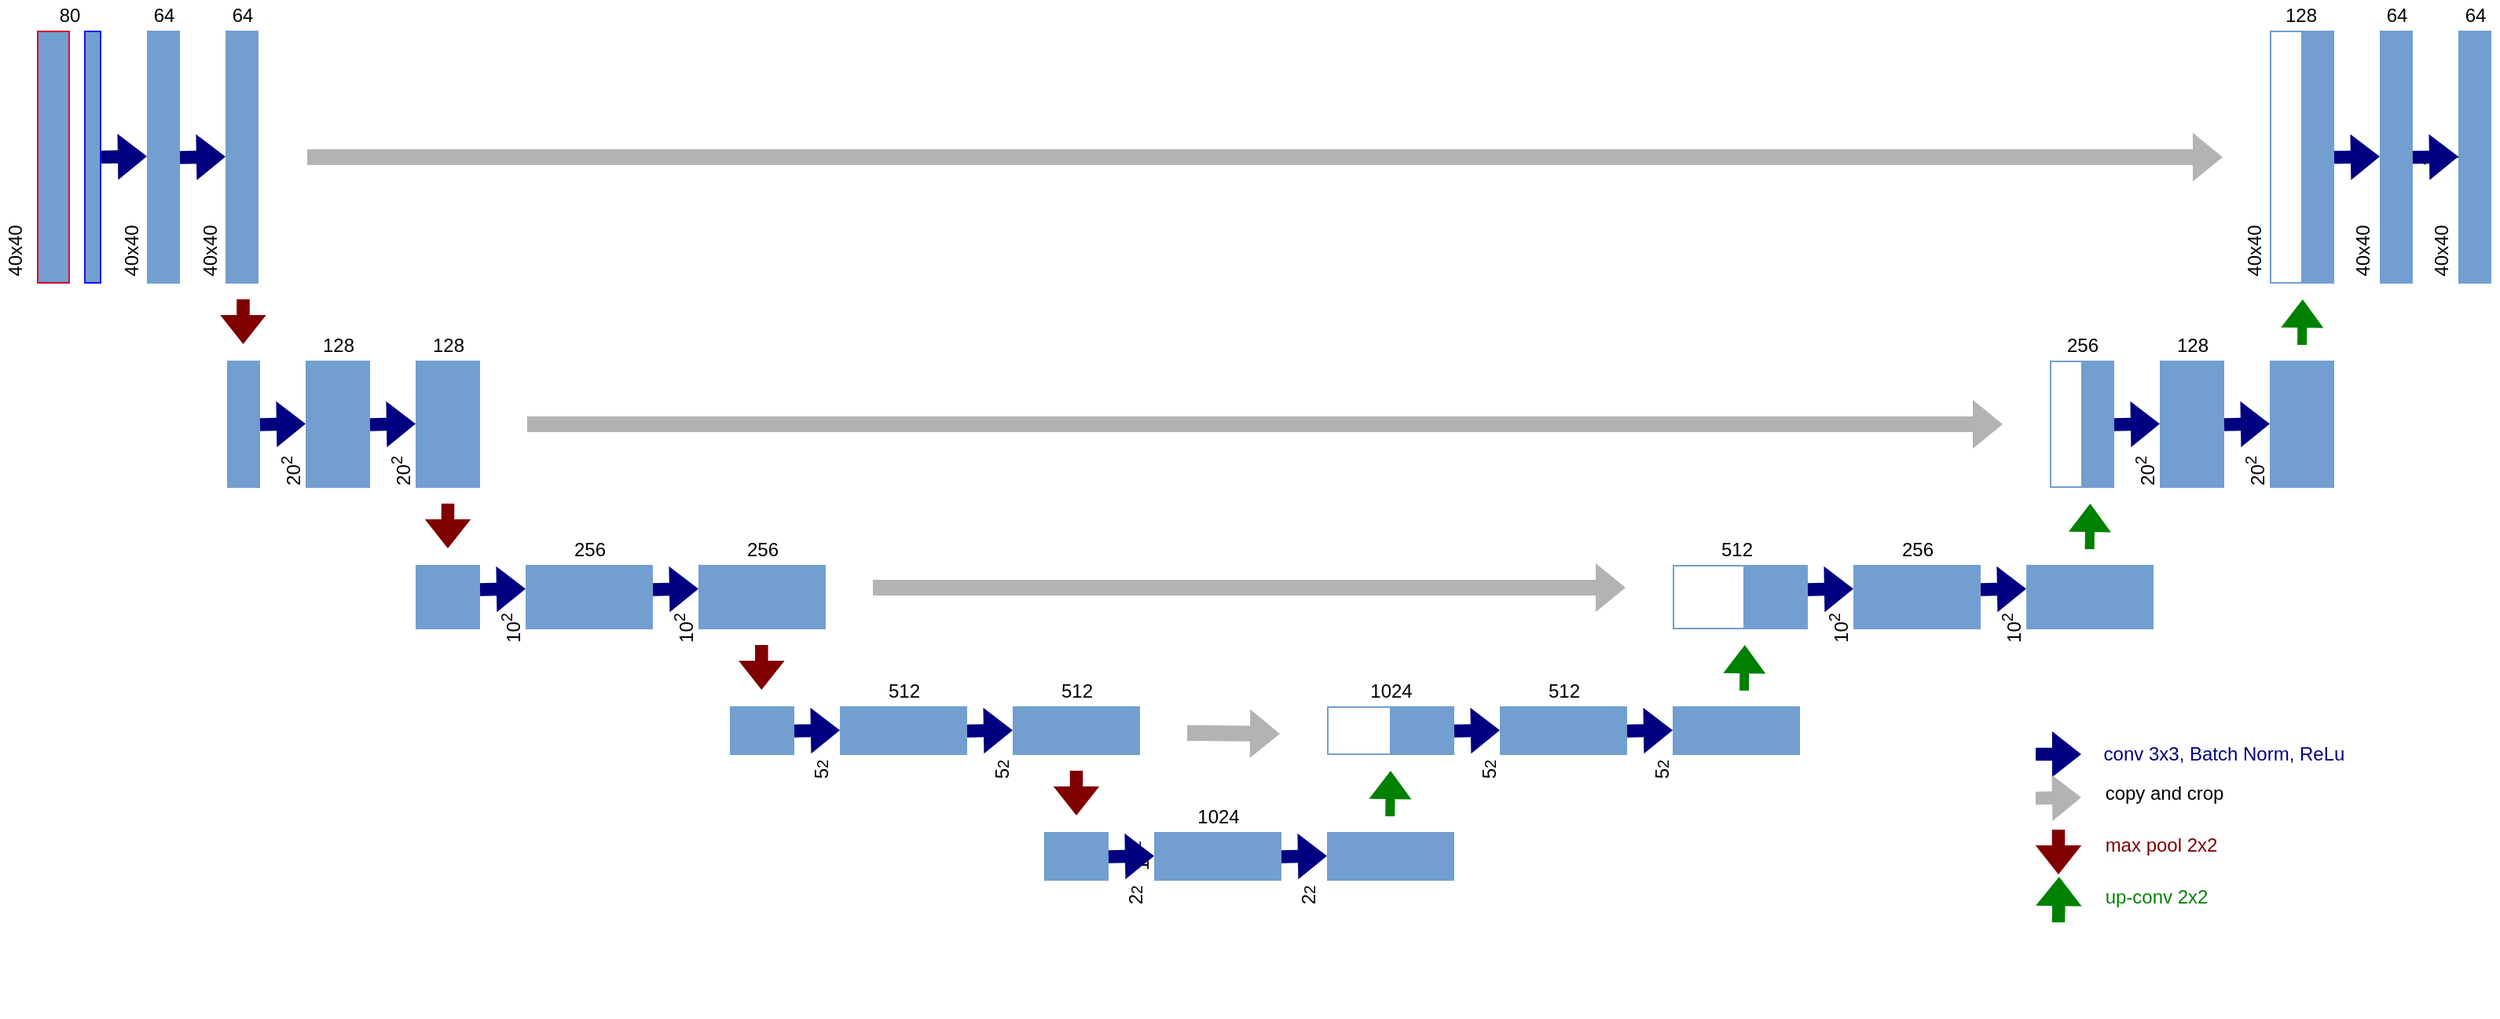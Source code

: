 <mxfile version="17.4.6" type="github">
  <diagram id="ypp5DjGhs4tE9Lc2tg0N" name="Page-1">
    <mxGraphModel dx="1918" dy="881" grid="1" gridSize="10" guides="1" tooltips="1" connect="1" arrows="1" fold="1" page="1" pageScale="1" pageWidth="10000" pageHeight="10000" math="0" shadow="0">
      <root>
        <mxCell id="0" />
        <mxCell id="1" parent="0" />
        <mxCell id="xnNpgqGrCbHzRgiXPUvK-127" value="" style="group" vertex="1" connectable="0" parent="1">
          <mxGeometry x="70" y="300" width="1555" height="647.5" as="geometry" />
        </mxCell>
        <mxCell id="SPQnVZBuOhSP_aongafS-5" value="" style="shape=flexArrow;endArrow=classic;html=1;rounded=0;fillColor=#b3b3b3;strokeColor=none;" parent="xnNpgqGrCbHzRgiXPUvK-127" edge="1">
          <mxGeometry width="50" height="50" relative="1" as="geometry">
            <mxPoint x="160" y="100" as="sourcePoint" />
            <mxPoint x="1380" y="100" as="targetPoint" />
          </mxGeometry>
        </mxCell>
        <mxCell id="SPQnVZBuOhSP_aongafS-10" value="" style="shape=flexArrow;endArrow=classic;html=1;rounded=0;fillColor=#800000;width=8.269;endSize=5.85;strokeColor=none;" parent="xnNpgqGrCbHzRgiXPUvK-127" edge="1">
          <mxGeometry width="50" height="50" relative="1" as="geometry">
            <mxPoint x="119.76" y="190" as="sourcePoint" />
            <mxPoint x="119.76" y="219.5" as="targetPoint" />
          </mxGeometry>
        </mxCell>
        <mxCell id="SPQnVZBuOhSP_aongafS-35" value="" style="rounded=0;whiteSpace=wrap;html=1;fillColor=#729FCF;gradientColor=none;strokeColor=#729FCF;" parent="xnNpgqGrCbHzRgiXPUvK-127" vertex="1">
          <mxGeometry x="110" y="230" width="20" height="80" as="geometry" />
        </mxCell>
        <mxCell id="SPQnVZBuOhSP_aongafS-36" value="" style="rounded=0;whiteSpace=wrap;html=1;fillColor=#729FCF;gradientColor=none;strokeColor=#729FCF;" parent="xnNpgqGrCbHzRgiXPUvK-127" vertex="1">
          <mxGeometry x="160" y="230" width="20" height="80" as="geometry" />
        </mxCell>
        <mxCell id="SPQnVZBuOhSP_aongafS-37" value="" style="rounded=0;whiteSpace=wrap;html=1;fillColor=#729FCF;gradientColor=none;strokeColor=#729FCF;" parent="xnNpgqGrCbHzRgiXPUvK-127" vertex="1">
          <mxGeometry x="180" y="230" width="20" height="80" as="geometry" />
        </mxCell>
        <mxCell id="SPQnVZBuOhSP_aongafS-38" value="" style="rounded=0;whiteSpace=wrap;html=1;fillColor=#729FCF;gradientColor=none;strokeColor=#729FCF;" parent="xnNpgqGrCbHzRgiXPUvK-127" vertex="1">
          <mxGeometry x="230" y="230" width="20" height="80" as="geometry" />
        </mxCell>
        <mxCell id="SPQnVZBuOhSP_aongafS-39" value="" style="rounded=0;whiteSpace=wrap;html=1;fillColor=#729FCF;gradientColor=none;strokeColor=#729FCF;" parent="xnNpgqGrCbHzRgiXPUvK-127" vertex="1">
          <mxGeometry x="250" y="230" width="20" height="80" as="geometry" />
        </mxCell>
        <mxCell id="SPQnVZBuOhSP_aongafS-40" value="" style="shape=flexArrow;endArrow=classic;html=1;rounded=0;fillColor=#000080;width=8.269;endSize=5.85;strokeColor=none;" parent="xnNpgqGrCbHzRgiXPUvK-127" edge="1">
          <mxGeometry width="50" height="50" relative="1" as="geometry">
            <mxPoint x="130" y="270.22" as="sourcePoint" />
            <mxPoint x="160" y="269.72" as="targetPoint" />
          </mxGeometry>
        </mxCell>
        <mxCell id="SPQnVZBuOhSP_aongafS-41" value="" style="shape=flexArrow;endArrow=classic;html=1;rounded=0;fillColor=#000080;width=8.269;endSize=5.85;strokeColor=none;" parent="xnNpgqGrCbHzRgiXPUvK-127" edge="1">
          <mxGeometry width="50" height="50" relative="1" as="geometry">
            <mxPoint x="200" y="270.22" as="sourcePoint" />
            <mxPoint x="230" y="269.72" as="targetPoint" />
          </mxGeometry>
        </mxCell>
        <mxCell id="SPQnVZBuOhSP_aongafS-57" value="" style="shape=flexArrow;endArrow=classic;html=1;rounded=0;fillColor=#b3b3b3;strokeColor=none;" parent="xnNpgqGrCbHzRgiXPUvK-127" edge="1">
          <mxGeometry width="50" height="50" relative="1" as="geometry">
            <mxPoint x="300" y="270" as="sourcePoint" />
            <mxPoint x="1240" y="270" as="targetPoint" />
          </mxGeometry>
        </mxCell>
        <mxCell id="SPQnVZBuOhSP_aongafS-82" value="128" style="text;html=1;align=center;verticalAlign=middle;resizable=0;points=[];autosize=1;strokeColor=none;fillColor=none;" parent="xnNpgqGrCbHzRgiXPUvK-127" vertex="1">
          <mxGeometry x="160" y="210" width="40" height="20" as="geometry" />
        </mxCell>
        <mxCell id="SPQnVZBuOhSP_aongafS-83" value="128" style="text;html=1;align=center;verticalAlign=middle;resizable=0;points=[];autosize=1;strokeColor=none;fillColor=none;" parent="xnNpgqGrCbHzRgiXPUvK-127" vertex="1">
          <mxGeometry x="230" y="210" width="40" height="20" as="geometry" />
        </mxCell>
        <mxCell id="9s280RufrmUrVYKE8mkP-4" value="20&lt;sup&gt;2&lt;/sup&gt;" style="text;html=1;align=center;verticalAlign=middle;resizable=0;points=[];autosize=1;strokeColor=none;fillColor=none;rotation=-90;" parent="xnNpgqGrCbHzRgiXPUvK-127" vertex="1">
          <mxGeometry x="135" y="290" width="30" height="20" as="geometry" />
        </mxCell>
        <mxCell id="9s280RufrmUrVYKE8mkP-5" value="20&lt;sup&gt;2&lt;/sup&gt;" style="text;html=1;align=center;verticalAlign=middle;resizable=0;points=[];autosize=1;strokeColor=none;fillColor=none;rotation=-90;" parent="xnNpgqGrCbHzRgiXPUvK-127" vertex="1">
          <mxGeometry x="205" y="290" width="30" height="20" as="geometry" />
        </mxCell>
        <mxCell id="xnNpgqGrCbHzRgiXPUvK-20" value="" style="group" vertex="1" connectable="0" parent="xnNpgqGrCbHzRgiXPUvK-127">
          <mxGeometry width="134" height="185" as="geometry" />
        </mxCell>
        <mxCell id="SPQnVZBuOhSP_aongafS-6" value="" style="shape=flexArrow;endArrow=classic;html=1;rounded=0;fillColor=#000080;width=8.269;endSize=5.85;strokeColor=none;" parent="xnNpgqGrCbHzRgiXPUvK-20" edge="1">
          <mxGeometry width="50" height="50" relative="1" as="geometry">
            <mxPoint x="29" y="100" as="sourcePoint" />
            <mxPoint x="59" y="99.5" as="targetPoint" />
          </mxGeometry>
        </mxCell>
        <mxCell id="SPQnVZBuOhSP_aongafS-9" value="" style="shape=flexArrow;endArrow=classic;html=1;rounded=0;fillColor=#000080;width=8.269;endSize=5.85;strokeColor=none;" parent="xnNpgqGrCbHzRgiXPUvK-20" edge="1">
          <mxGeometry width="50" height="50" relative="1" as="geometry">
            <mxPoint x="79" y="100.25" as="sourcePoint" />
            <mxPoint x="109" y="99.75" as="targetPoint" />
          </mxGeometry>
        </mxCell>
        <mxCell id="SPQnVZBuOhSP_aongafS-13" value="" style="rounded=0;whiteSpace=wrap;html=1;fillColor=#729FCF;gradientColor=none;strokeColor=#1B0AFF;" parent="xnNpgqGrCbHzRgiXPUvK-20" vertex="1">
          <mxGeometry x="19" y="20" width="10" height="160" as="geometry" />
        </mxCell>
        <mxCell id="SPQnVZBuOhSP_aongafS-14" value="" style="rounded=0;whiteSpace=wrap;html=1;fillColor=#729FCF;gradientColor=none;strokeColor=#729FCF;" parent="xnNpgqGrCbHzRgiXPUvK-20" vertex="1">
          <mxGeometry x="59" y="20" width="20" height="160" as="geometry" />
        </mxCell>
        <mxCell id="SPQnVZBuOhSP_aongafS-15" value="" style="rounded=0;whiteSpace=wrap;html=1;fillColor=#729FCF;gradientColor=none;strokeColor=#729FCF;" parent="xnNpgqGrCbHzRgiXPUvK-20" vertex="1">
          <mxGeometry x="109" y="20" width="20" height="160" as="geometry" />
        </mxCell>
        <mxCell id="SPQnVZBuOhSP_aongafS-18" value="64" style="text;html=1;align=center;verticalAlign=middle;resizable=0;points=[];autosize=1;strokeColor=none;fillColor=none;" parent="xnNpgqGrCbHzRgiXPUvK-20" vertex="1">
          <mxGeometry x="104" width="30" height="20" as="geometry" />
        </mxCell>
        <mxCell id="SPQnVZBuOhSP_aongafS-19" value="64" style="text;html=1;align=center;verticalAlign=middle;resizable=0;points=[];autosize=1;strokeColor=none;fillColor=none;" parent="xnNpgqGrCbHzRgiXPUvK-20" vertex="1">
          <mxGeometry x="54" width="30" height="20" as="geometry" />
        </mxCell>
        <mxCell id="SPQnVZBuOhSP_aongafS-109" value="40x40" style="text;html=1;align=center;verticalAlign=middle;resizable=0;points=[];autosize=1;strokeColor=none;fillColor=none;rotation=-90;" parent="xnNpgqGrCbHzRgiXPUvK-20" vertex="1">
          <mxGeometry x="24" y="150" width="50" height="20" as="geometry" />
        </mxCell>
        <mxCell id="SPQnVZBuOhSP_aongafS-110" value="40x40" style="text;html=1;align=center;verticalAlign=middle;resizable=0;points=[];autosize=1;strokeColor=none;fillColor=none;rotation=-90;" parent="xnNpgqGrCbHzRgiXPUvK-20" vertex="1">
          <mxGeometry x="74" y="150" width="50" height="20" as="geometry" />
        </mxCell>
        <mxCell id="xnNpgqGrCbHzRgiXPUvK-1" value="80" style="text;html=1;align=center;verticalAlign=middle;resizable=0;points=[];autosize=1;strokeColor=none;fillColor=none;" vertex="1" parent="xnNpgqGrCbHzRgiXPUvK-20">
          <mxGeometry x="-6" width="30" height="20" as="geometry" />
        </mxCell>
        <mxCell id="xnNpgqGrCbHzRgiXPUvK-128" value="" style="rounded=0;whiteSpace=wrap;html=1;fillColor=#729FCF;gradientColor=none;strokeColor=#CF0C33;" vertex="1" parent="xnNpgqGrCbHzRgiXPUvK-20">
          <mxGeometry x="-11" y="20" width="20" height="160" as="geometry" />
        </mxCell>
        <mxCell id="xnNpgqGrCbHzRgiXPUvK-21" value="" style="group" vertex="1" connectable="0" parent="xnNpgqGrCbHzRgiXPUvK-127">
          <mxGeometry x="1090" y="330" width="295" height="110" as="geometry" />
        </mxCell>
        <mxCell id="9s280RufrmUrVYKE8mkP-8" value="10&lt;sup&gt;2&lt;/sup&gt;" style="text;html=1;align=center;verticalAlign=middle;resizable=0;points=[];autosize=1;strokeColor=none;fillColor=none;rotation=-90;" parent="xnNpgqGrCbHzRgiXPUvK-21" vertex="1">
          <mxGeometry x="30" y="60" width="30" height="20" as="geometry" />
        </mxCell>
        <mxCell id="9s280RufrmUrVYKE8mkP-9" value="10&lt;sup&gt;2&lt;/sup&gt;" style="text;html=1;align=center;verticalAlign=middle;resizable=0;points=[];autosize=1;strokeColor=none;fillColor=none;rotation=-90;" parent="xnNpgqGrCbHzRgiXPUvK-21" vertex="1">
          <mxGeometry x="140" y="60" width="30" height="20" as="geometry" />
        </mxCell>
        <mxCell id="xnNpgqGrCbHzRgiXPUvK-120" value="" style="shape=flexArrow;endArrow=classic;html=1;rounded=0;fillColor=#008000;width=6;endSize=5.68;strokeColor=none;" edge="1" parent="xnNpgqGrCbHzRgiXPUvK-21">
          <mxGeometry width="50" height="50" relative="1" as="geometry">
            <mxPoint x="-15" y="110.0" as="sourcePoint" />
            <mxPoint x="-14.59" y="80.0" as="targetPoint" />
          </mxGeometry>
        </mxCell>
        <mxCell id="xnNpgqGrCbHzRgiXPUvK-44" value="" style="group" vertex="1" connectable="0" parent="xnNpgqGrCbHzRgiXPUvK-127">
          <mxGeometry x="630" y="490" width="260" height="95" as="geometry" />
        </mxCell>
        <mxCell id="xnNpgqGrCbHzRgiXPUvK-22" value="10&lt;sup&gt;2&lt;/sup&gt;" style="text;html=1;align=center;verticalAlign=middle;resizable=0;points=[];autosize=1;strokeColor=none;fillColor=none;rotation=-90;" vertex="1" parent="xnNpgqGrCbHzRgiXPUvK-44">
          <mxGeometry x="45" y="45" width="30" height="20" as="geometry" />
        </mxCell>
        <mxCell id="xnNpgqGrCbHzRgiXPUvK-24" value="" style="shape=flexArrow;endArrow=classic;html=1;rounded=0;fillColor=#800000;width=8.269;endSize=5.85;strokeColor=none;" edge="1" parent="xnNpgqGrCbHzRgiXPUvK-44">
          <mxGeometry width="50" height="50" relative="1" as="geometry">
            <mxPoint x="20" as="sourcePoint" />
            <mxPoint x="20" y="29.5" as="targetPoint" />
          </mxGeometry>
        </mxCell>
        <mxCell id="xnNpgqGrCbHzRgiXPUvK-25" value="" style="rounded=0;whiteSpace=wrap;html=1;fillColor=#729FCF;gradientColor=none;strokeColor=#729FCF;" vertex="1" parent="xnNpgqGrCbHzRgiXPUvK-44">
          <mxGeometry x="20" y="40" width="20" height="30" as="geometry" />
        </mxCell>
        <mxCell id="xnNpgqGrCbHzRgiXPUvK-26" value="" style="rounded=0;whiteSpace=wrap;html=1;fillColor=#729FCF;gradientColor=none;strokeColor=#729FCF;" vertex="1" parent="xnNpgqGrCbHzRgiXPUvK-44">
          <mxGeometry y="40" width="20" height="30" as="geometry" />
        </mxCell>
        <mxCell id="xnNpgqGrCbHzRgiXPUvK-27" value="" style="shape=flexArrow;endArrow=classic;html=1;rounded=0;fillColor=#000080;width=8.269;endSize=5.85;strokeColor=none;" edge="1" parent="xnNpgqGrCbHzRgiXPUvK-44">
          <mxGeometry width="50" height="50" relative="1" as="geometry">
            <mxPoint x="40" y="55.21" as="sourcePoint" />
            <mxPoint x="70" y="54.71" as="targetPoint" />
          </mxGeometry>
        </mxCell>
        <mxCell id="xnNpgqGrCbHzRgiXPUvK-28" value="" style="shape=flexArrow;endArrow=classic;html=1;rounded=0;fillColor=#000080;width=8.269;endSize=5.85;strokeColor=none;" edge="1" parent="xnNpgqGrCbHzRgiXPUvK-44">
          <mxGeometry width="50" height="50" relative="1" as="geometry">
            <mxPoint x="150" y="55.21" as="sourcePoint" />
            <mxPoint x="180" y="54.71" as="targetPoint" />
          </mxGeometry>
        </mxCell>
        <mxCell id="xnNpgqGrCbHzRgiXPUvK-29" value="&lt;sup&gt;&lt;span style=&quot;font-size: 12px&quot;&gt;2&lt;/span&gt;2&lt;/sup&gt;" style="text;html=1;align=center;verticalAlign=middle;resizable=0;points=[];autosize=1;strokeColor=none;fillColor=none;rotation=-90;" vertex="1" parent="xnNpgqGrCbHzRgiXPUvK-44">
          <mxGeometry x="45" y="70" width="30" height="20" as="geometry" />
        </mxCell>
        <mxCell id="xnNpgqGrCbHzRgiXPUvK-30" value="&lt;sup&gt;&lt;span style=&quot;font-size: 12px&quot;&gt;2&lt;/span&gt;2&lt;/sup&gt;" style="text;html=1;align=center;verticalAlign=middle;resizable=0;points=[];autosize=1;strokeColor=none;fillColor=none;rotation=-90;" vertex="1" parent="xnNpgqGrCbHzRgiXPUvK-44">
          <mxGeometry x="155" y="70" width="30" height="20" as="geometry" />
        </mxCell>
        <mxCell id="xnNpgqGrCbHzRgiXPUvK-31" value="" style="group" vertex="1" connectable="0" parent="xnNpgqGrCbHzRgiXPUvK-44">
          <mxGeometry x="70" y="20" width="80" height="60" as="geometry" />
        </mxCell>
        <mxCell id="xnNpgqGrCbHzRgiXPUvK-32" value="" style="rounded=0;whiteSpace=wrap;html=1;fillColor=#729FCF;gradientColor=none;strokeColor=#729FCF;" vertex="1" parent="xnNpgqGrCbHzRgiXPUvK-31">
          <mxGeometry y="20" width="40" height="30" as="geometry" />
        </mxCell>
        <mxCell id="xnNpgqGrCbHzRgiXPUvK-33" value="" style="rounded=0;whiteSpace=wrap;html=1;fillColor=#729FCF;gradientColor=none;strokeColor=#729FCF;" vertex="1" parent="xnNpgqGrCbHzRgiXPUvK-31">
          <mxGeometry x="40" y="20" width="20" height="30" as="geometry" />
        </mxCell>
        <mxCell id="xnNpgqGrCbHzRgiXPUvK-34" value="" style="rounded=0;whiteSpace=wrap;html=1;fillColor=#729FCF;gradientColor=none;strokeColor=#729FCF;" vertex="1" parent="xnNpgqGrCbHzRgiXPUvK-31">
          <mxGeometry x="60" y="20" width="20" height="30" as="geometry" />
        </mxCell>
        <mxCell id="xnNpgqGrCbHzRgiXPUvK-35" value="1024" style="text;html=1;align=center;verticalAlign=middle;resizable=0;points=[];autosize=1;strokeColor=none;fillColor=none;" vertex="1" parent="xnNpgqGrCbHzRgiXPUvK-31">
          <mxGeometry x="20" width="40" height="20" as="geometry" />
        </mxCell>
        <mxCell id="xnNpgqGrCbHzRgiXPUvK-37" value="" style="rounded=0;whiteSpace=wrap;html=1;fillColor=#729FCF;gradientColor=none;strokeColor=#729FCF;" vertex="1" parent="xnNpgqGrCbHzRgiXPUvK-44">
          <mxGeometry x="180" y="40" width="40" height="30" as="geometry" />
        </mxCell>
        <mxCell id="xnNpgqGrCbHzRgiXPUvK-38" value="" style="rounded=0;whiteSpace=wrap;html=1;fillColor=#729FCF;gradientColor=none;strokeColor=#729FCF;" vertex="1" parent="xnNpgqGrCbHzRgiXPUvK-44">
          <mxGeometry x="220" y="40" width="20" height="30" as="geometry" />
        </mxCell>
        <mxCell id="xnNpgqGrCbHzRgiXPUvK-39" value="" style="rounded=0;whiteSpace=wrap;html=1;fillColor=#729FCF;gradientColor=none;strokeColor=#729FCF;" vertex="1" parent="xnNpgqGrCbHzRgiXPUvK-44">
          <mxGeometry x="240" y="40" width="20" height="30" as="geometry" />
        </mxCell>
        <mxCell id="xnNpgqGrCbHzRgiXPUvK-122" value="" style="shape=flexArrow;endArrow=classic;html=1;rounded=0;fillColor=#008000;width=6;endSize=5.68;strokeColor=none;" edge="1" parent="xnNpgqGrCbHzRgiXPUvK-44">
          <mxGeometry width="50" height="50" relative="1" as="geometry">
            <mxPoint x="219.59" y="30.0" as="sourcePoint" />
            <mxPoint x="220.0" y="-2.274e-13" as="targetPoint" />
          </mxGeometry>
        </mxCell>
        <mxCell id="xnNpgqGrCbHzRgiXPUvK-45" value="" style="shape=flexArrow;endArrow=classic;html=1;rounded=0;fillColor=#b3b3b3;strokeColor=none;" edge="1" parent="xnNpgqGrCbHzRgiXPUvK-127">
          <mxGeometry width="50" height="50" relative="1" as="geometry">
            <mxPoint x="520" y="374" as="sourcePoint" />
            <mxPoint x="1000" y="374" as="targetPoint" />
          </mxGeometry>
        </mxCell>
        <mxCell id="xnNpgqGrCbHzRgiXPUvK-46" value="" style="shape=flexArrow;endArrow=classic;html=1;rounded=0;fillColor=#b3b3b3;strokeColor=none;" edge="1" parent="xnNpgqGrCbHzRgiXPUvK-127">
          <mxGeometry width="50" height="50" relative="1" as="geometry">
            <mxPoint x="720" y="466.5" as="sourcePoint" />
            <mxPoint x="780" y="467" as="targetPoint" />
          </mxGeometry>
        </mxCell>
        <mxCell id="xnNpgqGrCbHzRgiXPUvK-63" value="" style="group" vertex="1" connectable="0" parent="xnNpgqGrCbHzRgiXPUvK-127">
          <mxGeometry x="430" y="400" width="260" height="95" as="geometry" />
        </mxCell>
        <mxCell id="xnNpgqGrCbHzRgiXPUvK-65" value="" style="shape=flexArrow;endArrow=classic;html=1;rounded=0;fillColor=#800000;width=8.269;endSize=5.85;strokeColor=none;" edge="1" parent="xnNpgqGrCbHzRgiXPUvK-63">
          <mxGeometry width="50" height="50" relative="1" as="geometry">
            <mxPoint x="19.67" y="10" as="sourcePoint" />
            <mxPoint x="19.67" y="39.5" as="targetPoint" />
          </mxGeometry>
        </mxCell>
        <mxCell id="xnNpgqGrCbHzRgiXPUvK-66" value="" style="rounded=0;whiteSpace=wrap;html=1;fillColor=#729FCF;gradientColor=none;strokeColor=#729FCF;" vertex="1" parent="xnNpgqGrCbHzRgiXPUvK-63">
          <mxGeometry x="20" y="50" width="20" height="30" as="geometry" />
        </mxCell>
        <mxCell id="xnNpgqGrCbHzRgiXPUvK-67" value="" style="rounded=0;whiteSpace=wrap;html=1;fillColor=#729FCF;gradientColor=none;strokeColor=#729FCF;" vertex="1" parent="xnNpgqGrCbHzRgiXPUvK-63">
          <mxGeometry y="50" width="20" height="30" as="geometry" />
        </mxCell>
        <mxCell id="xnNpgqGrCbHzRgiXPUvK-68" value="" style="shape=flexArrow;endArrow=classic;html=1;rounded=0;fillColor=#000080;width=8.269;endSize=5.85;strokeColor=none;" edge="1" parent="xnNpgqGrCbHzRgiXPUvK-63">
          <mxGeometry width="50" height="50" relative="1" as="geometry">
            <mxPoint x="40" y="65.21" as="sourcePoint" />
            <mxPoint x="70" y="64.71" as="targetPoint" />
          </mxGeometry>
        </mxCell>
        <mxCell id="xnNpgqGrCbHzRgiXPUvK-69" value="" style="shape=flexArrow;endArrow=classic;html=1;rounded=0;fillColor=#000080;width=8.269;endSize=5.85;strokeColor=none;" edge="1" parent="xnNpgqGrCbHzRgiXPUvK-63">
          <mxGeometry width="50" height="50" relative="1" as="geometry">
            <mxPoint x="150" y="65.21" as="sourcePoint" />
            <mxPoint x="180" y="64.71" as="targetPoint" />
          </mxGeometry>
        </mxCell>
        <mxCell id="xnNpgqGrCbHzRgiXPUvK-70" value="&lt;sup&gt;&lt;span style=&quot;font-size: 12px&quot;&gt;5&lt;/span&gt;2&lt;/sup&gt;" style="text;html=1;align=center;verticalAlign=middle;resizable=0;points=[];autosize=1;strokeColor=none;fillColor=none;rotation=-90;" vertex="1" parent="xnNpgqGrCbHzRgiXPUvK-63">
          <mxGeometry x="45" y="80" width="30" height="20" as="geometry" />
        </mxCell>
        <mxCell id="xnNpgqGrCbHzRgiXPUvK-71" value="&lt;sup&gt;&lt;span style=&quot;font-size: 12px&quot;&gt;5&lt;/span&gt;2&lt;/sup&gt;" style="text;html=1;align=center;verticalAlign=middle;resizable=0;points=[];autosize=1;strokeColor=none;fillColor=none;rotation=-90;" vertex="1" parent="xnNpgqGrCbHzRgiXPUvK-63">
          <mxGeometry x="160" y="80" width="30" height="20" as="geometry" />
        </mxCell>
        <mxCell id="xnNpgqGrCbHzRgiXPUvK-72" value="" style="group" vertex="1" connectable="0" parent="xnNpgqGrCbHzRgiXPUvK-63">
          <mxGeometry x="70" y="30" width="80" height="60" as="geometry" />
        </mxCell>
        <mxCell id="xnNpgqGrCbHzRgiXPUvK-73" value="" style="rounded=0;whiteSpace=wrap;html=1;fillColor=#729FCF;gradientColor=none;strokeColor=#729FCF;" vertex="1" parent="xnNpgqGrCbHzRgiXPUvK-72">
          <mxGeometry y="20" width="40" height="30" as="geometry" />
        </mxCell>
        <mxCell id="xnNpgqGrCbHzRgiXPUvK-74" value="" style="rounded=0;whiteSpace=wrap;html=1;fillColor=#729FCF;gradientColor=none;strokeColor=#729FCF;" vertex="1" parent="xnNpgqGrCbHzRgiXPUvK-72">
          <mxGeometry x="40" y="20" width="20" height="30" as="geometry" />
        </mxCell>
        <mxCell id="xnNpgqGrCbHzRgiXPUvK-75" value="" style="rounded=0;whiteSpace=wrap;html=1;fillColor=#729FCF;gradientColor=none;strokeColor=#729FCF;" vertex="1" parent="xnNpgqGrCbHzRgiXPUvK-72">
          <mxGeometry x="60" y="20" width="20" height="30" as="geometry" />
        </mxCell>
        <mxCell id="xnNpgqGrCbHzRgiXPUvK-76" value="512" style="text;html=1;align=center;verticalAlign=middle;resizable=0;points=[];autosize=1;strokeColor=none;fillColor=none;" vertex="1" parent="xnNpgqGrCbHzRgiXPUvK-72">
          <mxGeometry x="20" width="40" height="20" as="geometry" />
        </mxCell>
        <mxCell id="xnNpgqGrCbHzRgiXPUvK-77" value="" style="rounded=0;whiteSpace=wrap;html=1;fillColor=#729FCF;gradientColor=none;strokeColor=#729FCF;" vertex="1" parent="xnNpgqGrCbHzRgiXPUvK-63">
          <mxGeometry x="180" y="50" width="40" height="30" as="geometry" />
        </mxCell>
        <mxCell id="xnNpgqGrCbHzRgiXPUvK-78" value="" style="rounded=0;whiteSpace=wrap;html=1;fillColor=#729FCF;gradientColor=none;strokeColor=#729FCF;" vertex="1" parent="xnNpgqGrCbHzRgiXPUvK-63">
          <mxGeometry x="220" y="50" width="20" height="30" as="geometry" />
        </mxCell>
        <mxCell id="xnNpgqGrCbHzRgiXPUvK-79" value="" style="rounded=0;whiteSpace=wrap;html=1;fillColor=#729FCF;gradientColor=none;strokeColor=#729FCF;" vertex="1" parent="xnNpgqGrCbHzRgiXPUvK-63">
          <mxGeometry x="240" y="50" width="20" height="30" as="geometry" />
        </mxCell>
        <mxCell id="xnNpgqGrCbHzRgiXPUvK-80" value="512" style="text;html=1;align=center;verticalAlign=middle;resizable=0;points=[];autosize=1;strokeColor=none;fillColor=none;" vertex="1" parent="xnNpgqGrCbHzRgiXPUvK-63">
          <mxGeometry x="200" y="30" width="40" height="20" as="geometry" />
        </mxCell>
        <mxCell id="xnNpgqGrCbHzRgiXPUvK-93" value="" style="group" vertex="1" connectable="0" parent="xnNpgqGrCbHzRgiXPUvK-127">
          <mxGeometry x="810" y="450" width="300" height="35" as="geometry" />
        </mxCell>
        <mxCell id="xnNpgqGrCbHzRgiXPUvK-92" value="" style="rounded=0;whiteSpace=wrap;html=1;fillColor=#FFFFFF;gradientColor=none;strokeColor=#729FCF;" vertex="1" parent="xnNpgqGrCbHzRgiXPUvK-93">
          <mxGeometry width="40" height="30" as="geometry" />
        </mxCell>
        <mxCell id="xnNpgqGrCbHzRgiXPUvK-82" value="" style="rounded=0;whiteSpace=wrap;html=1;fillColor=#729FCF;gradientColor=none;strokeColor=#729FCF;" vertex="1" parent="xnNpgqGrCbHzRgiXPUvK-93">
          <mxGeometry x="60" width="20" height="30" as="geometry" />
        </mxCell>
        <mxCell id="xnNpgqGrCbHzRgiXPUvK-83" value="" style="rounded=0;whiteSpace=wrap;html=1;fillColor=#729FCF;gradientColor=none;strokeColor=#729FCF;" vertex="1" parent="xnNpgqGrCbHzRgiXPUvK-93">
          <mxGeometry x="40" width="20" height="30" as="geometry" />
        </mxCell>
        <mxCell id="xnNpgqGrCbHzRgiXPUvK-84" value="" style="shape=flexArrow;endArrow=classic;html=1;rounded=0;fillColor=#000080;width=8.269;endSize=5.85;strokeColor=none;" edge="1" parent="xnNpgqGrCbHzRgiXPUvK-93">
          <mxGeometry width="50" height="50" relative="1" as="geometry">
            <mxPoint x="80" y="15.21" as="sourcePoint" />
            <mxPoint x="110" y="14.71" as="targetPoint" />
          </mxGeometry>
        </mxCell>
        <mxCell id="xnNpgqGrCbHzRgiXPUvK-85" value="" style="shape=flexArrow;endArrow=classic;html=1;rounded=0;fillColor=#000080;width=8.269;endSize=5.85;strokeColor=none;" edge="1" parent="xnNpgqGrCbHzRgiXPUvK-93">
          <mxGeometry width="50" height="50" relative="1" as="geometry">
            <mxPoint x="190" y="15.21" as="sourcePoint" />
            <mxPoint x="220" y="14.71" as="targetPoint" />
          </mxGeometry>
        </mxCell>
        <mxCell id="xnNpgqGrCbHzRgiXPUvK-86" value="" style="rounded=0;whiteSpace=wrap;html=1;fillColor=#729FCF;gradientColor=none;strokeColor=#729FCF;" vertex="1" parent="xnNpgqGrCbHzRgiXPUvK-93">
          <mxGeometry x="110" width="40" height="30" as="geometry" />
        </mxCell>
        <mxCell id="xnNpgqGrCbHzRgiXPUvK-87" value="" style="rounded=0;whiteSpace=wrap;html=1;fillColor=#729FCF;gradientColor=none;strokeColor=#729FCF;" vertex="1" parent="xnNpgqGrCbHzRgiXPUvK-93">
          <mxGeometry x="150" width="20" height="30" as="geometry" />
        </mxCell>
        <mxCell id="xnNpgqGrCbHzRgiXPUvK-88" value="" style="rounded=0;whiteSpace=wrap;html=1;fillColor=#729FCF;gradientColor=none;strokeColor=#729FCF;" vertex="1" parent="xnNpgqGrCbHzRgiXPUvK-93">
          <mxGeometry x="170" width="20" height="30" as="geometry" />
        </mxCell>
        <mxCell id="xnNpgqGrCbHzRgiXPUvK-89" value="" style="rounded=0;whiteSpace=wrap;html=1;fillColor=#729FCF;gradientColor=none;strokeColor=#729FCF;" vertex="1" parent="xnNpgqGrCbHzRgiXPUvK-93">
          <mxGeometry x="220" width="40" height="30" as="geometry" />
        </mxCell>
        <mxCell id="xnNpgqGrCbHzRgiXPUvK-90" value="" style="rounded=0;whiteSpace=wrap;html=1;fillColor=#729FCF;gradientColor=none;strokeColor=#729FCF;" vertex="1" parent="xnNpgqGrCbHzRgiXPUvK-93">
          <mxGeometry x="260" width="20" height="30" as="geometry" />
        </mxCell>
        <mxCell id="xnNpgqGrCbHzRgiXPUvK-91" value="" style="rounded=0;whiteSpace=wrap;html=1;fillColor=#729FCF;gradientColor=none;strokeColor=#729FCF;" vertex="1" parent="xnNpgqGrCbHzRgiXPUvK-93">
          <mxGeometry x="280" width="20" height="30" as="geometry" />
        </mxCell>
        <mxCell id="xnNpgqGrCbHzRgiXPUvK-94" value="1024" style="text;html=1;align=center;verticalAlign=middle;resizable=0;points=[];autosize=1;strokeColor=none;fillColor=none;" vertex="1" parent="xnNpgqGrCbHzRgiXPUvK-127">
          <mxGeometry x="830" y="430" width="40" height="20" as="geometry" />
        </mxCell>
        <mxCell id="xnNpgqGrCbHzRgiXPUvK-95" value="512" style="text;html=1;align=center;verticalAlign=middle;resizable=0;points=[];autosize=1;strokeColor=none;fillColor=none;" vertex="1" parent="xnNpgqGrCbHzRgiXPUvK-127">
          <mxGeometry x="940" y="430" width="40" height="20" as="geometry" />
        </mxCell>
        <mxCell id="xnNpgqGrCbHzRgiXPUvK-98" value="" style="group" vertex="1" connectable="0" parent="xnNpgqGrCbHzRgiXPUvK-127">
          <mxGeometry x="230" y="320" width="260" height="95" as="geometry" />
        </mxCell>
        <mxCell id="xnNpgqGrCbHzRgiXPUvK-99" value="" style="shape=flexArrow;endArrow=classic;html=1;rounded=0;fillColor=#800000;width=8.269;endSize=5.85;strokeColor=none;" edge="1" parent="xnNpgqGrCbHzRgiXPUvK-98">
          <mxGeometry width="50" height="50" relative="1" as="geometry">
            <mxPoint x="20" as="sourcePoint" />
            <mxPoint x="20" y="29.5" as="targetPoint" />
          </mxGeometry>
        </mxCell>
        <mxCell id="xnNpgqGrCbHzRgiXPUvK-100" value="" style="rounded=0;whiteSpace=wrap;html=1;fillColor=#729FCF;gradientColor=none;strokeColor=#729FCF;" vertex="1" parent="xnNpgqGrCbHzRgiXPUvK-98">
          <mxGeometry x="20" y="40" width="20" height="40" as="geometry" />
        </mxCell>
        <mxCell id="xnNpgqGrCbHzRgiXPUvK-101" value="" style="rounded=0;whiteSpace=wrap;html=1;fillColor=#729FCF;gradientColor=none;strokeColor=#729FCF;" vertex="1" parent="xnNpgqGrCbHzRgiXPUvK-98">
          <mxGeometry y="40" width="20" height="40" as="geometry" />
        </mxCell>
        <mxCell id="xnNpgqGrCbHzRgiXPUvK-102" value="" style="shape=flexArrow;endArrow=classic;html=1;rounded=0;fillColor=#000080;width=8.269;endSize=5.85;strokeColor=none;" edge="1" parent="xnNpgqGrCbHzRgiXPUvK-98">
          <mxGeometry width="50" height="50" relative="1" as="geometry">
            <mxPoint x="40" y="55.21" as="sourcePoint" />
            <mxPoint x="70" y="54.71" as="targetPoint" />
          </mxGeometry>
        </mxCell>
        <mxCell id="xnNpgqGrCbHzRgiXPUvK-103" value="" style="shape=flexArrow;endArrow=classic;html=1;rounded=0;fillColor=#000080;width=8.269;endSize=5.85;strokeColor=none;" edge="1" parent="xnNpgqGrCbHzRgiXPUvK-98">
          <mxGeometry width="50" height="50" relative="1" as="geometry">
            <mxPoint x="150" y="55.21" as="sourcePoint" />
            <mxPoint x="180" y="54.71" as="targetPoint" />
          </mxGeometry>
        </mxCell>
        <mxCell id="xnNpgqGrCbHzRgiXPUvK-104" value="10&lt;sup&gt;2&lt;/sup&gt;" style="text;html=1;align=center;verticalAlign=middle;resizable=0;points=[];autosize=1;strokeColor=none;fillColor=none;rotation=-90;" vertex="1" parent="xnNpgqGrCbHzRgiXPUvK-98">
          <mxGeometry x="45" y="70" width="30" height="20" as="geometry" />
        </mxCell>
        <mxCell id="xnNpgqGrCbHzRgiXPUvK-105" value="10&lt;sup&gt;2&lt;/sup&gt;" style="text;html=1;align=center;verticalAlign=middle;resizable=0;points=[];autosize=1;strokeColor=none;fillColor=none;rotation=-90;" vertex="1" parent="xnNpgqGrCbHzRgiXPUvK-98">
          <mxGeometry x="155" y="70" width="30" height="20" as="geometry" />
        </mxCell>
        <mxCell id="xnNpgqGrCbHzRgiXPUvK-106" value="" style="group" vertex="1" connectable="0" parent="xnNpgqGrCbHzRgiXPUvK-98">
          <mxGeometry x="70" y="20" width="80" height="60" as="geometry" />
        </mxCell>
        <mxCell id="xnNpgqGrCbHzRgiXPUvK-107" value="" style="rounded=0;whiteSpace=wrap;html=1;fillColor=#729FCF;gradientColor=none;strokeColor=#729FCF;" vertex="1" parent="xnNpgqGrCbHzRgiXPUvK-106">
          <mxGeometry y="20" width="40" height="40" as="geometry" />
        </mxCell>
        <mxCell id="xnNpgqGrCbHzRgiXPUvK-108" value="" style="rounded=0;whiteSpace=wrap;html=1;fillColor=#729FCF;gradientColor=none;strokeColor=#729FCF;" vertex="1" parent="xnNpgqGrCbHzRgiXPUvK-106">
          <mxGeometry x="40" y="20" width="20" height="40" as="geometry" />
        </mxCell>
        <mxCell id="xnNpgqGrCbHzRgiXPUvK-109" value="" style="rounded=0;whiteSpace=wrap;html=1;fillColor=#729FCF;gradientColor=none;strokeColor=#729FCF;" vertex="1" parent="xnNpgqGrCbHzRgiXPUvK-106">
          <mxGeometry x="60" y="20" width="20" height="40" as="geometry" />
        </mxCell>
        <mxCell id="xnNpgqGrCbHzRgiXPUvK-110" value="256" style="text;html=1;align=center;verticalAlign=middle;resizable=0;points=[];autosize=1;strokeColor=none;fillColor=none;" vertex="1" parent="xnNpgqGrCbHzRgiXPUvK-106">
          <mxGeometry x="20" width="40" height="20" as="geometry" />
        </mxCell>
        <mxCell id="xnNpgqGrCbHzRgiXPUvK-111" value="" style="group" vertex="1" connectable="0" parent="xnNpgqGrCbHzRgiXPUvK-98">
          <mxGeometry x="180" y="20" width="80" height="60" as="geometry" />
        </mxCell>
        <mxCell id="xnNpgqGrCbHzRgiXPUvK-112" value="" style="rounded=0;whiteSpace=wrap;html=1;fillColor=#729FCF;gradientColor=none;strokeColor=#729FCF;" vertex="1" parent="xnNpgqGrCbHzRgiXPUvK-111">
          <mxGeometry y="20" width="40" height="40" as="geometry" />
        </mxCell>
        <mxCell id="xnNpgqGrCbHzRgiXPUvK-113" value="" style="rounded=0;whiteSpace=wrap;html=1;fillColor=#729FCF;gradientColor=none;strokeColor=#729FCF;" vertex="1" parent="xnNpgqGrCbHzRgiXPUvK-111">
          <mxGeometry x="40" y="20" width="20" height="40" as="geometry" />
        </mxCell>
        <mxCell id="xnNpgqGrCbHzRgiXPUvK-114" value="" style="rounded=0;whiteSpace=wrap;html=1;fillColor=#729FCF;gradientColor=none;strokeColor=#729FCF;" vertex="1" parent="xnNpgqGrCbHzRgiXPUvK-111">
          <mxGeometry x="60" y="20" width="20" height="40" as="geometry" />
        </mxCell>
        <mxCell id="xnNpgqGrCbHzRgiXPUvK-115" value="256" style="text;html=1;align=center;verticalAlign=middle;resizable=0;points=[];autosize=1;strokeColor=none;fillColor=none;" vertex="1" parent="xnNpgqGrCbHzRgiXPUvK-111">
          <mxGeometry x="20" width="40" height="20" as="geometry" />
        </mxCell>
        <mxCell id="xnNpgqGrCbHzRgiXPUvK-118" value="&lt;sup&gt;&lt;span style=&quot;font-size: 12px&quot;&gt;5&lt;/span&gt;2&lt;/sup&gt;" style="text;html=1;align=center;verticalAlign=middle;resizable=0;points=[];autosize=1;strokeColor=none;fillColor=none;rotation=-90;" vertex="1" parent="xnNpgqGrCbHzRgiXPUvK-127">
          <mxGeometry x="900" y="480" width="30" height="20" as="geometry" />
        </mxCell>
        <mxCell id="xnNpgqGrCbHzRgiXPUvK-119" value="&lt;sup&gt;&lt;span style=&quot;font-size: 12px&quot;&gt;5&lt;/span&gt;2&lt;/sup&gt;" style="text;html=1;align=center;verticalAlign=middle;resizable=0;points=[];autosize=1;strokeColor=none;fillColor=none;rotation=-90;" vertex="1" parent="xnNpgqGrCbHzRgiXPUvK-127">
          <mxGeometry x="1010" y="480" width="30" height="20" as="geometry" />
        </mxCell>
        <mxCell id="xnNpgqGrCbHzRgiXPUvK-124" value="" style="group" vertex="1" connectable="0" parent="xnNpgqGrCbHzRgiXPUvK-127">
          <mxGeometry x="1270" width="285" height="315" as="geometry" />
        </mxCell>
        <mxCell id="SPQnVZBuOhSP_aongafS-21" value="" style="rounded=0;whiteSpace=wrap;html=1;fillColor=#FFFFFF;gradientColor=none;strokeColor=#729FCF;" parent="xnNpgqGrCbHzRgiXPUvK-124" vertex="1">
          <mxGeometry x="140" y="20" width="20" height="160" as="geometry" />
        </mxCell>
        <mxCell id="SPQnVZBuOhSP_aongafS-22" value="" style="rounded=0;whiteSpace=wrap;html=1;fillColor=#729FCF;gradientColor=none;strokeColor=#729FCF;" parent="xnNpgqGrCbHzRgiXPUvK-124" vertex="1">
          <mxGeometry x="160" y="20" width="20" height="160" as="geometry" />
        </mxCell>
        <mxCell id="SPQnVZBuOhSP_aongafS-23" value="" style="rounded=0;whiteSpace=wrap;html=1;fillColor=#729FCF;gradientColor=none;strokeColor=#729FCF;" parent="xnNpgqGrCbHzRgiXPUvK-124" vertex="1">
          <mxGeometry x="210" y="20" width="20" height="160" as="geometry" />
        </mxCell>
        <mxCell id="SPQnVZBuOhSP_aongafS-31" value="" style="edgeStyle=orthogonalEdgeStyle;rounded=0;orthogonalLoop=1;jettySize=auto;html=1;fillColor=#800000;" parent="xnNpgqGrCbHzRgiXPUvK-124" target="SPQnVZBuOhSP_aongafS-23" edge="1">
          <mxGeometry relative="1" as="geometry">
            <mxPoint x="260.0" y="100" as="sourcePoint" />
          </mxGeometry>
        </mxCell>
        <mxCell id="SPQnVZBuOhSP_aongafS-24" value="" style="rounded=0;whiteSpace=wrap;html=1;fillColor=#729FCF;gradientColor=none;strokeColor=#729FCF;" parent="xnNpgqGrCbHzRgiXPUvK-124" vertex="1">
          <mxGeometry x="260" y="20" width="20" height="160" as="geometry" />
        </mxCell>
        <mxCell id="SPQnVZBuOhSP_aongafS-25" value="128" style="text;html=1;align=center;verticalAlign=middle;resizable=0;points=[];autosize=1;strokeColor=none;fillColor=none;" parent="xnNpgqGrCbHzRgiXPUvK-124" vertex="1">
          <mxGeometry x="139" width="40" height="20" as="geometry" />
        </mxCell>
        <mxCell id="SPQnVZBuOhSP_aongafS-26" value="64" style="text;html=1;align=center;verticalAlign=middle;resizable=0;points=[];autosize=1;strokeColor=none;fillColor=none;" parent="xnNpgqGrCbHzRgiXPUvK-124" vertex="1">
          <mxGeometry x="205" width="30" height="20" as="geometry" />
        </mxCell>
        <mxCell id="SPQnVZBuOhSP_aongafS-27" value="64" style="text;html=1;align=center;verticalAlign=middle;resizable=0;points=[];autosize=1;strokeColor=none;fillColor=none;" parent="xnNpgqGrCbHzRgiXPUvK-124" vertex="1">
          <mxGeometry x="255" width="30" height="20" as="geometry" />
        </mxCell>
        <mxCell id="SPQnVZBuOhSP_aongafS-29" value="" style="shape=flexArrow;endArrow=classic;html=1;rounded=0;fillColor=#000080;width=8.269;endSize=5.85;strokeColor=none;" parent="xnNpgqGrCbHzRgiXPUvK-124" edge="1">
          <mxGeometry width="50" height="50" relative="1" as="geometry">
            <mxPoint x="180" y="100.17" as="sourcePoint" />
            <mxPoint x="210" y="99.67" as="targetPoint" />
          </mxGeometry>
        </mxCell>
        <mxCell id="SPQnVZBuOhSP_aongafS-30" value="" style="shape=flexArrow;endArrow=classic;html=1;rounded=0;fillColor=#000080;width=8.269;endSize=5.85;strokeColor=none;" parent="xnNpgqGrCbHzRgiXPUvK-124" edge="1">
          <mxGeometry width="50" height="50" relative="1" as="geometry">
            <mxPoint x="230" y="100.17" as="sourcePoint" />
            <mxPoint x="260" y="99.67" as="targetPoint" />
          </mxGeometry>
        </mxCell>
        <mxCell id="SPQnVZBuOhSP_aongafS-45" value="" style="rounded=0;whiteSpace=wrap;html=1;fillColor=#729FCF;gradientColor=none;strokeColor=#729FCF;" parent="xnNpgqGrCbHzRgiXPUvK-124" vertex="1">
          <mxGeometry x="20" y="230" width="20" height="80" as="geometry" />
        </mxCell>
        <mxCell id="SPQnVZBuOhSP_aongafS-46" value="" style="rounded=0;whiteSpace=wrap;html=1;fillColor=#729FCF;gradientColor=none;strokeColor=#729FCF;" parent="xnNpgqGrCbHzRgiXPUvK-124" vertex="1">
          <mxGeometry x="70" y="230" width="20" height="80" as="geometry" />
        </mxCell>
        <mxCell id="SPQnVZBuOhSP_aongafS-47" value="" style="rounded=0;whiteSpace=wrap;html=1;fillColor=#729FCF;gradientColor=none;strokeColor=#729FCF;" parent="xnNpgqGrCbHzRgiXPUvK-124" vertex="1">
          <mxGeometry x="90" y="230" width="20" height="80" as="geometry" />
        </mxCell>
        <mxCell id="SPQnVZBuOhSP_aongafS-48" value="" style="rounded=0;whiteSpace=wrap;html=1;fillColor=#729FCF;gradientColor=none;strokeColor=#729FCF;" parent="xnNpgqGrCbHzRgiXPUvK-124" vertex="1">
          <mxGeometry x="140" y="230" width="20" height="80" as="geometry" />
        </mxCell>
        <mxCell id="SPQnVZBuOhSP_aongafS-49" value="" style="rounded=0;whiteSpace=wrap;html=1;fillColor=#729FCF;gradientColor=none;strokeColor=#729FCF;" parent="xnNpgqGrCbHzRgiXPUvK-124" vertex="1">
          <mxGeometry x="160" y="230" width="20" height="80" as="geometry" />
        </mxCell>
        <mxCell id="SPQnVZBuOhSP_aongafS-50" value="" style="shape=flexArrow;endArrow=classic;html=1;rounded=0;fillColor=#000080;width=8.269;endSize=5.85;strokeColor=none;" parent="xnNpgqGrCbHzRgiXPUvK-124" edge="1">
          <mxGeometry width="50" height="50" relative="1" as="geometry">
            <mxPoint x="40" y="270.22" as="sourcePoint" />
            <mxPoint x="70" y="269.72" as="targetPoint" />
          </mxGeometry>
        </mxCell>
        <mxCell id="SPQnVZBuOhSP_aongafS-51" value="" style="shape=flexArrow;endArrow=classic;html=1;rounded=0;fillColor=#000080;width=8.269;endSize=5.85;strokeColor=none;" parent="xnNpgqGrCbHzRgiXPUvK-124" edge="1">
          <mxGeometry width="50" height="50" relative="1" as="geometry">
            <mxPoint x="110" y="270.22" as="sourcePoint" />
            <mxPoint x="140" y="269.72" as="targetPoint" />
          </mxGeometry>
        </mxCell>
        <mxCell id="SPQnVZBuOhSP_aongafS-55" value="" style="rounded=0;whiteSpace=wrap;html=1;fillColor=#FFFFFF;gradientColor=none;strokeColor=#729FCF;" parent="xnNpgqGrCbHzRgiXPUvK-124" vertex="1">
          <mxGeometry y="230" width="20" height="80" as="geometry" />
        </mxCell>
        <mxCell id="SPQnVZBuOhSP_aongafS-60" value="" style="shape=flexArrow;endArrow=classic;html=1;rounded=0;fillColor=#008000;width=6;endSize=5.68;strokeColor=none;" parent="xnNpgqGrCbHzRgiXPUvK-124" edge="1">
          <mxGeometry width="50" height="50" relative="1" as="geometry">
            <mxPoint x="160" y="220.0" as="sourcePoint" />
            <mxPoint x="160.41" y="190.0" as="targetPoint" />
          </mxGeometry>
        </mxCell>
        <mxCell id="SPQnVZBuOhSP_aongafS-85" value="256" style="text;html=1;align=center;verticalAlign=middle;resizable=0;points=[];autosize=1;strokeColor=none;fillColor=none;" parent="xnNpgqGrCbHzRgiXPUvK-124" vertex="1">
          <mxGeometry y="210" width="40" height="20" as="geometry" />
        </mxCell>
        <mxCell id="SPQnVZBuOhSP_aongafS-88" value="128" style="text;html=1;align=center;verticalAlign=middle;resizable=0;points=[];autosize=1;strokeColor=none;fillColor=none;" parent="xnNpgqGrCbHzRgiXPUvK-124" vertex="1">
          <mxGeometry x="70" y="210" width="40" height="20" as="geometry" />
        </mxCell>
        <mxCell id="9s280RufrmUrVYKE8mkP-12" value="20&lt;sup&gt;2&lt;/sup&gt;" style="text;html=1;align=center;verticalAlign=middle;resizable=0;points=[];autosize=1;strokeColor=none;fillColor=none;rotation=-90;" parent="xnNpgqGrCbHzRgiXPUvK-124" vertex="1">
          <mxGeometry x="45" y="290" width="30" height="20" as="geometry" />
        </mxCell>
        <mxCell id="9s280RufrmUrVYKE8mkP-13" value="20&lt;sup&gt;2&lt;/sup&gt;" style="text;html=1;align=center;verticalAlign=middle;resizable=0;points=[];autosize=1;strokeColor=none;fillColor=none;rotation=-90;" parent="xnNpgqGrCbHzRgiXPUvK-124" vertex="1">
          <mxGeometry x="115" y="290" width="30" height="20" as="geometry" />
        </mxCell>
        <mxCell id="9s280RufrmUrVYKE8mkP-15" value="40x40" style="text;html=1;align=center;verticalAlign=middle;resizable=0;points=[];autosize=1;strokeColor=none;fillColor=none;rotation=-90;" parent="xnNpgqGrCbHzRgiXPUvK-124" vertex="1">
          <mxGeometry x="105" y="150" width="50" height="20" as="geometry" />
        </mxCell>
        <mxCell id="9s280RufrmUrVYKE8mkP-16" value="40x40" style="text;html=1;align=center;verticalAlign=middle;resizable=0;points=[];autosize=1;strokeColor=none;fillColor=none;rotation=-90;" parent="xnNpgqGrCbHzRgiXPUvK-124" vertex="1">
          <mxGeometry x="174" y="150" width="50" height="20" as="geometry" />
        </mxCell>
        <mxCell id="9s280RufrmUrVYKE8mkP-17" value="40x40" style="text;html=1;align=center;verticalAlign=middle;resizable=0;points=[];autosize=1;strokeColor=none;fillColor=none;rotation=-90;" parent="xnNpgqGrCbHzRgiXPUvK-124" vertex="1">
          <mxGeometry x="224" y="150" width="50" height="20" as="geometry" />
        </mxCell>
        <mxCell id="xnNpgqGrCbHzRgiXPUvK-125" value="" style="group" vertex="1" connectable="0" parent="xnNpgqGrCbHzRgiXPUvK-127">
          <mxGeometry x="1030" y="320.0" width="305" height="80.0" as="geometry" />
        </mxCell>
        <mxCell id="SPQnVZBuOhSP_aongafS-61" value="" style="rounded=0;whiteSpace=wrap;html=1;fillColor=#729FCF;gradientColor=none;strokeColor=#729FCF;" parent="xnNpgqGrCbHzRgiXPUvK-125" vertex="1">
          <mxGeometry x="65" y="40.0" width="20" height="40" as="geometry" />
        </mxCell>
        <mxCell id="SPQnVZBuOhSP_aongafS-62" value="" style="rounded=0;whiteSpace=wrap;html=1;fillColor=#729FCF;gradientColor=none;strokeColor=#729FCF;" parent="xnNpgqGrCbHzRgiXPUvK-125" vertex="1">
          <mxGeometry x="45" y="40.0" width="20" height="40" as="geometry" />
        </mxCell>
        <mxCell id="SPQnVZBuOhSP_aongafS-64" value="" style="shape=flexArrow;endArrow=classic;html=1;rounded=0;fillColor=#000080;width=8.269;endSize=5.85;strokeColor=none;" parent="xnNpgqGrCbHzRgiXPUvK-125" edge="1">
          <mxGeometry width="50" height="50" relative="1" as="geometry">
            <mxPoint x="85" y="55.21" as="sourcePoint" />
            <mxPoint x="115" y="54.71" as="targetPoint" />
          </mxGeometry>
        </mxCell>
        <mxCell id="SPQnVZBuOhSP_aongafS-69" value="" style="shape=flexArrow;endArrow=classic;html=1;rounded=0;fillColor=#000080;width=8.269;endSize=5.85;strokeColor=none;" parent="xnNpgqGrCbHzRgiXPUvK-125" edge="1">
          <mxGeometry width="50" height="50" relative="1" as="geometry">
            <mxPoint x="195" y="55.21" as="sourcePoint" />
            <mxPoint x="225" y="54.71" as="targetPoint" />
          </mxGeometry>
        </mxCell>
        <mxCell id="xnNpgqGrCbHzRgiXPUvK-8" value="" style="group" vertex="1" connectable="0" parent="xnNpgqGrCbHzRgiXPUvK-125">
          <mxGeometry x="115" y="20.0" width="80" height="60" as="geometry" />
        </mxCell>
        <mxCell id="SPQnVZBuOhSP_aongafS-66" value="" style="rounded=0;whiteSpace=wrap;html=1;fillColor=#729FCF;gradientColor=none;strokeColor=#729FCF;" parent="xnNpgqGrCbHzRgiXPUvK-8" vertex="1">
          <mxGeometry y="20" width="40" height="40" as="geometry" />
        </mxCell>
        <mxCell id="SPQnVZBuOhSP_aongafS-67" value="" style="rounded=0;whiteSpace=wrap;html=1;fillColor=#729FCF;gradientColor=none;strokeColor=#729FCF;" parent="xnNpgqGrCbHzRgiXPUvK-8" vertex="1">
          <mxGeometry x="40" y="20" width="20" height="40" as="geometry" />
        </mxCell>
        <mxCell id="SPQnVZBuOhSP_aongafS-68" value="" style="rounded=0;whiteSpace=wrap;html=1;fillColor=#729FCF;gradientColor=none;strokeColor=#729FCF;" parent="xnNpgqGrCbHzRgiXPUvK-8" vertex="1">
          <mxGeometry x="60" y="20" width="20" height="40" as="geometry" />
        </mxCell>
        <mxCell id="SPQnVZBuOhSP_aongafS-79" value="256" style="text;html=1;align=center;verticalAlign=middle;resizable=0;points=[];autosize=1;strokeColor=none;fillColor=none;" parent="xnNpgqGrCbHzRgiXPUvK-8" vertex="1">
          <mxGeometry x="20" width="40" height="20" as="geometry" />
        </mxCell>
        <mxCell id="xnNpgqGrCbHzRgiXPUvK-9" value="" style="group" vertex="1" connectable="0" parent="xnNpgqGrCbHzRgiXPUvK-125">
          <mxGeometry x="225" y="20.0" width="80" height="60" as="geometry" />
        </mxCell>
        <mxCell id="xnNpgqGrCbHzRgiXPUvK-10" value="" style="rounded=0;whiteSpace=wrap;html=1;fillColor=#729FCF;gradientColor=none;strokeColor=#729FCF;" vertex="1" parent="xnNpgqGrCbHzRgiXPUvK-9">
          <mxGeometry y="20" width="40" height="40" as="geometry" />
        </mxCell>
        <mxCell id="xnNpgqGrCbHzRgiXPUvK-11" value="" style="rounded=0;whiteSpace=wrap;html=1;fillColor=#729FCF;gradientColor=none;strokeColor=#729FCF;" vertex="1" parent="xnNpgqGrCbHzRgiXPUvK-9">
          <mxGeometry x="40" y="20" width="20" height="40" as="geometry" />
        </mxCell>
        <mxCell id="xnNpgqGrCbHzRgiXPUvK-12" value="" style="rounded=0;whiteSpace=wrap;html=1;fillColor=#729FCF;gradientColor=none;strokeColor=#729FCF;" vertex="1" parent="xnNpgqGrCbHzRgiXPUvK-9">
          <mxGeometry x="60" y="20" width="20" height="40" as="geometry" />
        </mxCell>
        <mxCell id="xnNpgqGrCbHzRgiXPUvK-116" value="" style="rounded=0;whiteSpace=wrap;html=1;fillColor=#FFFFFF;gradientColor=none;strokeColor=#729FCF;" vertex="1" parent="xnNpgqGrCbHzRgiXPUvK-125">
          <mxGeometry y="40.0" width="45" height="40" as="geometry" />
        </mxCell>
        <mxCell id="xnNpgqGrCbHzRgiXPUvK-121" value="" style="shape=flexArrow;endArrow=classic;html=1;rounded=0;fillColor=#008000;width=6;endSize=5.68;strokeColor=none;" edge="1" parent="xnNpgqGrCbHzRgiXPUvK-125">
          <mxGeometry width="50" height="50" relative="1" as="geometry">
            <mxPoint x="264.8" y="30" as="sourcePoint" />
            <mxPoint x="265.21" as="targetPoint" />
          </mxGeometry>
        </mxCell>
        <mxCell id="xnNpgqGrCbHzRgiXPUvK-123" value="512" style="text;html=1;align=center;verticalAlign=middle;resizable=0;points=[];autosize=1;strokeColor=none;fillColor=none;" vertex="1" parent="xnNpgqGrCbHzRgiXPUvK-125">
          <mxGeometry x="20" y="20.0" width="40" height="20" as="geometry" />
        </mxCell>
        <mxCell id="xnNpgqGrCbHzRgiXPUvK-126" value="" style="group" vertex="1" connectable="0" parent="xnNpgqGrCbHzRgiXPUvK-127">
          <mxGeometry x="1260" y="470" width="205" height="177.5" as="geometry" />
        </mxCell>
        <mxCell id="SPQnVZBuOhSP_aongafS-89" value="" style="shape=flexArrow;endArrow=classic;html=1;rounded=0;fillColor=#000080;width=8.269;endSize=5.85;strokeColor=none;" parent="xnNpgqGrCbHzRgiXPUvK-126" edge="1">
          <mxGeometry width="50" height="50" relative="1" as="geometry">
            <mxPoint y="10" as="sourcePoint" />
            <mxPoint x="30" y="10" as="targetPoint" />
          </mxGeometry>
        </mxCell>
        <mxCell id="SPQnVZBuOhSP_aongafS-90" value="&lt;font color=&quot;#000080&quot;&gt;conv 3x3, Batch Norm, ReLu&lt;/font&gt;" style="text;html=1;align=center;verticalAlign=middle;resizable=0;points=[];autosize=1;strokeColor=none;fillColor=none;" parent="xnNpgqGrCbHzRgiXPUvK-126" vertex="1">
          <mxGeometry x="35" width="170" height="20" as="geometry" />
        </mxCell>
        <mxCell id="SPQnVZBuOhSP_aongafS-92" value="" style="shape=flexArrow;endArrow=classic;html=1;rounded=0;fillColor=#B3B3B3;width=8.269;endSize=5.85;strokeColor=none;" parent="xnNpgqGrCbHzRgiXPUvK-126" edge="1">
          <mxGeometry width="50" height="50" relative="1" as="geometry">
            <mxPoint y="38.0" as="sourcePoint" />
            <mxPoint x="30" y="37.5" as="targetPoint" />
          </mxGeometry>
        </mxCell>
        <mxCell id="SPQnVZBuOhSP_aongafS-93" value="copy and crop" style="text;html=1;align=center;verticalAlign=middle;resizable=0;points=[];autosize=1;strokeColor=none;fillColor=none;" parent="xnNpgqGrCbHzRgiXPUvK-126" vertex="1">
          <mxGeometry x="37" y="25" width="90" height="20" as="geometry" />
        </mxCell>
        <mxCell id="SPQnVZBuOhSP_aongafS-94" value="" style="shape=flexArrow;endArrow=classic;html=1;rounded=0;fillColor=#800000;width=8.269;endSize=5.85;strokeColor=none;" parent="xnNpgqGrCbHzRgiXPUvK-126" edge="1">
          <mxGeometry width="50" height="50" relative="1" as="geometry">
            <mxPoint x="15" y="57.5" as="sourcePoint" />
            <mxPoint x="15" y="87" as="targetPoint" />
          </mxGeometry>
        </mxCell>
        <mxCell id="SPQnVZBuOhSP_aongafS-95" value="" style="shape=flexArrow;endArrow=classic;html=1;rounded=0;fillColor=#008000;width=8.269;endSize=5.85;strokeColor=none;" parent="xnNpgqGrCbHzRgiXPUvK-126" edge="1">
          <mxGeometry width="50" height="50" relative="1" as="geometry">
            <mxPoint x="15" y="117.5" as="sourcePoint" />
            <mxPoint x="15.41" y="87.5" as="targetPoint" />
          </mxGeometry>
        </mxCell>
        <mxCell id="SPQnVZBuOhSP_aongafS-97" value="&lt;font color=&quot;#800000&quot;&gt;max pool 2x2&lt;/font&gt;" style="text;html=1;align=center;verticalAlign=middle;resizable=0;points=[];autosize=1;strokeColor=none;fillColor=none;" parent="xnNpgqGrCbHzRgiXPUvK-126" vertex="1">
          <mxGeometry x="35" y="57.5" width="90" height="20" as="geometry" />
        </mxCell>
        <mxCell id="SPQnVZBuOhSP_aongafS-98" value="&lt;font&gt;up-conv 2x2&lt;/font&gt;" style="text;html=1;align=center;verticalAlign=middle;resizable=0;points=[];autosize=1;strokeColor=none;fillColor=none;fontColor=#008000;" parent="xnNpgqGrCbHzRgiXPUvK-126" vertex="1">
          <mxGeometry x="37" y="90.5" width="80" height="20" as="geometry" />
        </mxCell>
        <mxCell id="SPQnVZBuOhSP_aongafS-108" value="40x40" style="text;html=1;align=center;verticalAlign=middle;resizable=0;points=[];autosize=1;strokeColor=none;fillColor=none;rotation=-90;" parent="1" vertex="1">
          <mxGeometry x="20" y="450" width="50" height="20" as="geometry" />
        </mxCell>
      </root>
    </mxGraphModel>
  </diagram>
</mxfile>
